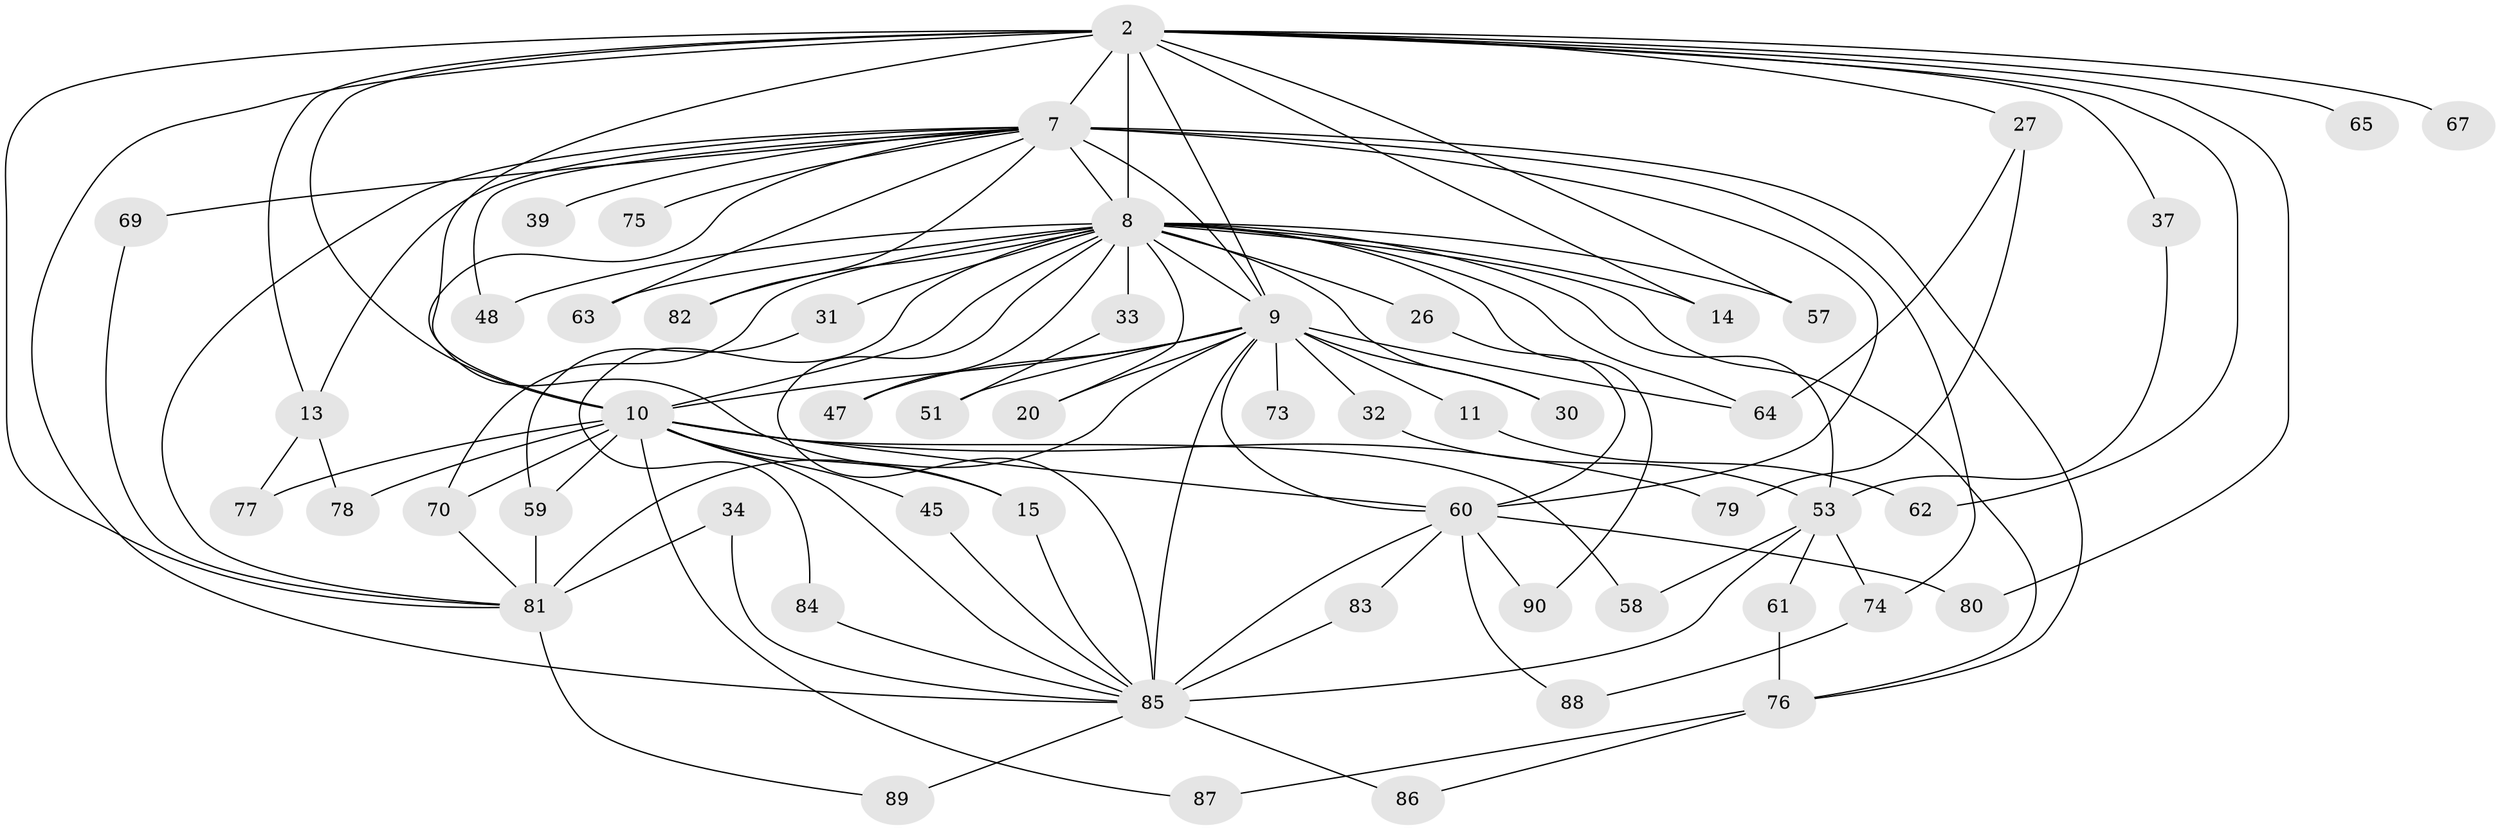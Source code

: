 // original degree distribution, {20: 0.011111111111111112, 14: 0.011111111111111112, 21: 0.022222222222222223, 16: 0.011111111111111112, 23: 0.011111111111111112, 17: 0.022222222222222223, 18: 0.011111111111111112, 15: 0.011111111111111112, 3: 0.24444444444444444, 7: 0.011111111111111112, 5: 0.05555555555555555, 2: 0.4777777777777778, 4: 0.07777777777777778, 8: 0.022222222222222223}
// Generated by graph-tools (version 1.1) at 2025/49/03/04/25 21:49:37]
// undirected, 54 vertices, 108 edges
graph export_dot {
graph [start="1"]
  node [color=gray90,style=filled];
  2 [super="+1"];
  7 [super="+6"];
  8 [super="+3"];
  9 [super="+5"];
  10 [super="+4"];
  11;
  13;
  14;
  15;
  20;
  26;
  27;
  30 [super="+23"];
  31;
  32;
  33;
  34;
  37;
  39;
  45;
  47;
  48 [super="+43"];
  51;
  53 [super="+40+35"];
  57;
  58;
  59 [super="+46"];
  60 [super="+41+22"];
  61;
  62;
  63 [super="+25"];
  64 [super="+18"];
  65;
  67;
  69;
  70 [super="+24"];
  73;
  74;
  75;
  76 [super="+42"];
  77;
  78 [super="+72"];
  79;
  80;
  81 [super="+28+36"];
  82;
  83;
  84;
  85 [super="+49+44+66+52+71+56"];
  86;
  87;
  88;
  89;
  90;
  2 -- 7 [weight=4];
  2 -- 8 [weight=4];
  2 -- 9 [weight=4];
  2 -- 10 [weight=4];
  2 -- 13;
  2 -- 27 [weight=2];
  2 -- 57;
  2 -- 65 [weight=2];
  2 -- 67;
  2 -- 14;
  2 -- 15;
  2 -- 80;
  2 -- 37;
  2 -- 62;
  2 -- 81 [weight=2];
  2 -- 85;
  7 -- 8 [weight=4];
  7 -- 9 [weight=4];
  7 -- 10 [weight=4];
  7 -- 48 [weight=2];
  7 -- 69;
  7 -- 74;
  7 -- 75 [weight=2];
  7 -- 39;
  7 -- 13;
  7 -- 82;
  7 -- 63;
  7 -- 81;
  7 -- 60 [weight=2];
  7 -- 76;
  8 -- 9 [weight=4];
  8 -- 10 [weight=4];
  8 -- 14;
  8 -- 31 [weight=2];
  8 -- 33 [weight=2];
  8 -- 53 [weight=4];
  8 -- 57;
  8 -- 76;
  8 -- 82;
  8 -- 90;
  8 -- 20;
  8 -- 84;
  8 -- 26;
  8 -- 47;
  8 -- 63 [weight=2];
  8 -- 30;
  8 -- 48;
  8 -- 70;
  8 -- 64;
  8 -- 85;
  9 -- 10 [weight=4];
  9 -- 11 [weight=2];
  9 -- 30 [weight=2];
  9 -- 32;
  9 -- 47;
  9 -- 73;
  9 -- 20;
  9 -- 51;
  9 -- 81 [weight=3];
  9 -- 64;
  9 -- 60;
  9 -- 85 [weight=7];
  10 -- 45 [weight=2];
  10 -- 58;
  10 -- 77;
  10 -- 87;
  10 -- 15;
  10 -- 79;
  10 -- 78;
  10 -- 70;
  10 -- 60 [weight=2];
  10 -- 59;
  10 -- 85;
  11 -- 62;
  13 -- 77;
  13 -- 78 [weight=2];
  15 -- 85;
  26 -- 60;
  27 -- 64;
  27 -- 79;
  31 -- 59;
  32 -- 53;
  33 -- 51;
  34 -- 81;
  34 -- 85;
  37 -- 53;
  45 -- 85;
  53 -- 58;
  53 -- 74;
  53 -- 61;
  53 -- 85 [weight=2];
  59 -- 81;
  60 -- 83;
  60 -- 80;
  60 -- 90;
  60 -- 88;
  60 -- 85;
  61 -- 76;
  69 -- 81;
  70 -- 81;
  74 -- 88;
  76 -- 87;
  76 -- 86;
  81 -- 89;
  83 -- 85;
  84 -- 85;
  85 -- 89;
  85 -- 86;
}

